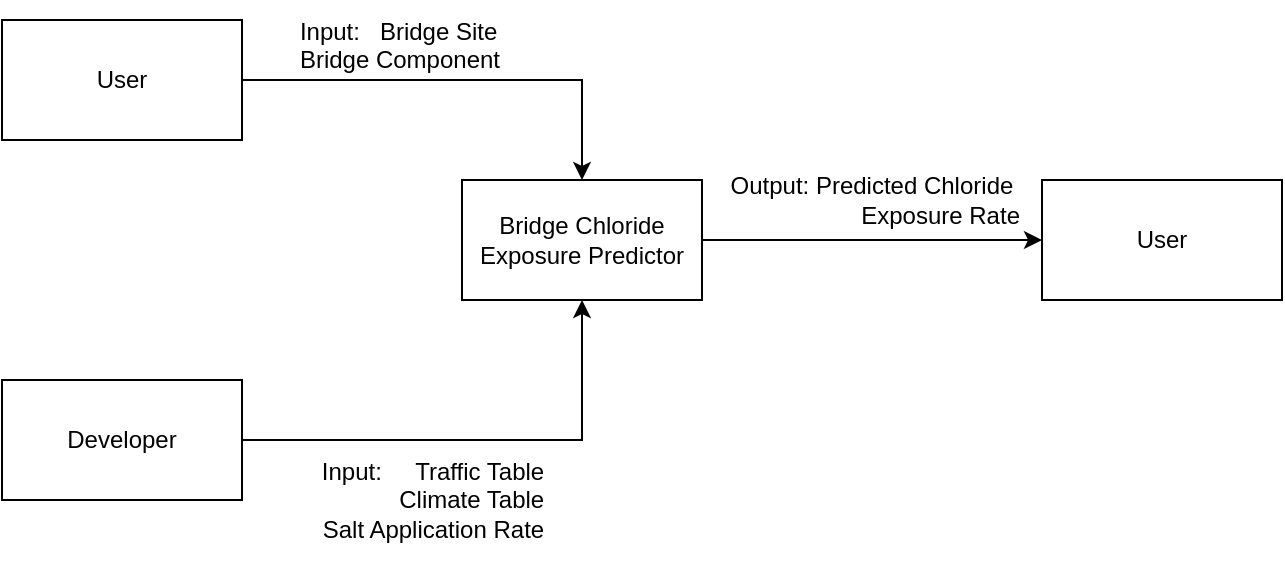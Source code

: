 <mxfile version="25.0.1">
  <diagram name="Page-1" id="oO0WRYfNEDW3GpgJyX4T">
    <mxGraphModel dx="730" dy="626" grid="1" gridSize="10" guides="1" tooltips="1" connect="1" arrows="1" fold="1" page="1" pageScale="1" pageWidth="850" pageHeight="1100" math="0" shadow="0">
      <root>
        <mxCell id="0" />
        <mxCell id="1" parent="0" />
        <mxCell id="lcPV3OkdmnzVVkBkSeLf-4" style="edgeStyle=orthogonalEdgeStyle;rounded=0;orthogonalLoop=1;jettySize=auto;html=1;entryX=0.5;entryY=0;entryDx=0;entryDy=0;" edge="1" parent="1" source="lcPV3OkdmnzVVkBkSeLf-1" target="lcPV3OkdmnzVVkBkSeLf-3">
          <mxGeometry relative="1" as="geometry" />
        </mxCell>
        <mxCell id="lcPV3OkdmnzVVkBkSeLf-1" value="User" style="rounded=0;whiteSpace=wrap;html=1;" vertex="1" parent="1">
          <mxGeometry x="40" y="190" width="120" height="60" as="geometry" />
        </mxCell>
        <mxCell id="lcPV3OkdmnzVVkBkSeLf-6" style="edgeStyle=orthogonalEdgeStyle;rounded=0;orthogonalLoop=1;jettySize=auto;html=1;entryX=0.5;entryY=1;entryDx=0;entryDy=0;" edge="1" parent="1" source="lcPV3OkdmnzVVkBkSeLf-2" target="lcPV3OkdmnzVVkBkSeLf-3">
          <mxGeometry relative="1" as="geometry" />
        </mxCell>
        <mxCell id="lcPV3OkdmnzVVkBkSeLf-2" value="Developer" style="rounded=0;whiteSpace=wrap;html=1;" vertex="1" parent="1">
          <mxGeometry x="40" y="370" width="120" height="60" as="geometry" />
        </mxCell>
        <mxCell id="lcPV3OkdmnzVVkBkSeLf-9" style="edgeStyle=orthogonalEdgeStyle;rounded=0;orthogonalLoop=1;jettySize=auto;html=1;entryX=0;entryY=0.5;entryDx=0;entryDy=0;" edge="1" parent="1" source="lcPV3OkdmnzVVkBkSeLf-3" target="lcPV3OkdmnzVVkBkSeLf-8">
          <mxGeometry relative="1" as="geometry" />
        </mxCell>
        <mxCell id="lcPV3OkdmnzVVkBkSeLf-3" value="Bridge Chloride Exposure Predictor" style="rounded=0;whiteSpace=wrap;html=1;" vertex="1" parent="1">
          <mxGeometry x="270" y="270" width="120" height="60" as="geometry" />
        </mxCell>
        <mxCell id="lcPV3OkdmnzVVkBkSeLf-5" value="&lt;div style=&quot;text-align: left;&quot;&gt;&lt;span style=&quot;background-color: initial;&quot;&gt;Input:&amp;nbsp; &amp;nbsp;Bridge Site&lt;/span&gt;&lt;/div&gt;&lt;div&gt;&lt;div style=&quot;text-align: left;&quot;&gt;&lt;span style=&quot;background-color: initial;&quot;&gt;Bridge Component&lt;/span&gt;&lt;/div&gt;&lt;div&gt;&lt;br&gt;&lt;/div&gt;&lt;/div&gt;" style="text;html=1;align=right;verticalAlign=middle;resizable=0;points=[];autosize=1;strokeColor=none;fillColor=none;" vertex="1" parent="1">
          <mxGeometry x="170" y="180" width="120" height="60" as="geometry" />
        </mxCell>
        <mxCell id="lcPV3OkdmnzVVkBkSeLf-7" value="&lt;div style=&quot;text-align: left;&quot;&gt;&lt;span style=&quot;background-color: initial;&quot;&gt;Input:&amp;nbsp; &amp;nbsp; &amp;nbsp;Traffic T&lt;/span&gt;&lt;span style=&quot;background-color: initial;&quot;&gt;able&lt;/span&gt;&lt;/div&gt;&lt;div style=&quot;text-align: right;&quot;&gt;&lt;span style=&quot;background-color: initial;&quot;&gt;Climate Table&lt;/span&gt;&lt;/div&gt;&lt;div style=&quot;text-align: right;&quot;&gt;&lt;span style=&quot;background-color: initial;&quot;&gt;Salt Application Rate&lt;/span&gt;&lt;/div&gt;" style="text;html=1;align=center;verticalAlign=middle;resizable=0;points=[];autosize=1;strokeColor=none;fillColor=none;" vertex="1" parent="1">
          <mxGeometry x="190" y="400" width="130" height="60" as="geometry" />
        </mxCell>
        <mxCell id="lcPV3OkdmnzVVkBkSeLf-8" value="User" style="rounded=0;whiteSpace=wrap;html=1;" vertex="1" parent="1">
          <mxGeometry x="560" y="270" width="120" height="60" as="geometry" />
        </mxCell>
        <mxCell id="lcPV3OkdmnzVVkBkSeLf-10" value="Output: Predicted Chloride&amp;nbsp;&lt;div&gt;Exposure Rate&lt;/div&gt;" style="text;html=1;align=right;verticalAlign=middle;resizable=0;points=[];autosize=1;strokeColor=none;fillColor=none;" vertex="1" parent="1">
          <mxGeometry x="380" y="260" width="170" height="40" as="geometry" />
        </mxCell>
      </root>
    </mxGraphModel>
  </diagram>
</mxfile>
